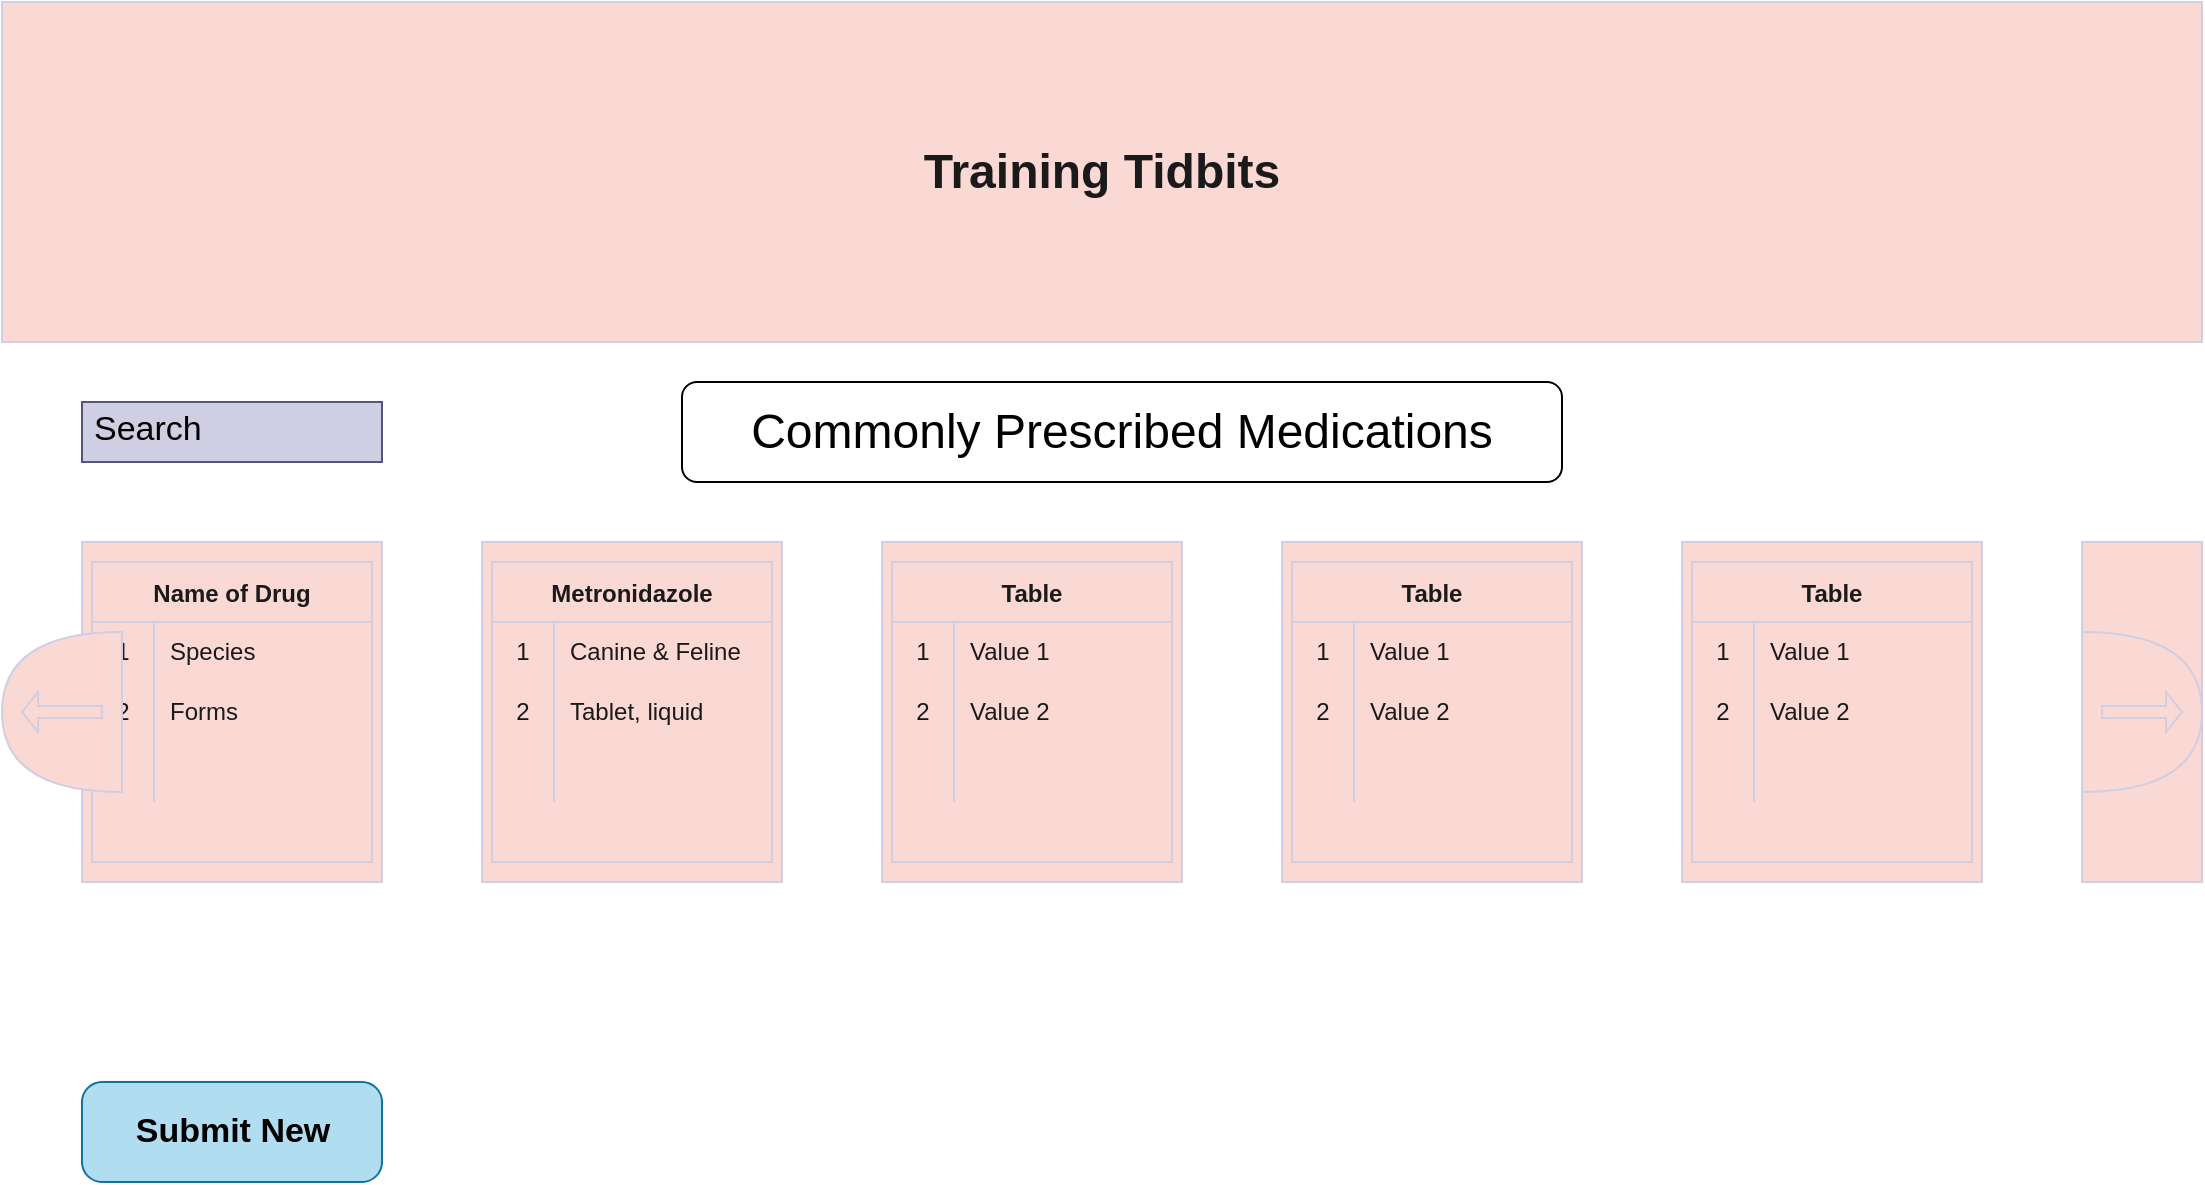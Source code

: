 <mxfile version="19.0.0" type="github">
  <diagram id="wSAhBkBn5iiVWKkVrrop" name="Page-1">
    <mxGraphModel dx="1351" dy="877" grid="1" gridSize="10" guides="1" tooltips="1" connect="1" arrows="1" fold="1" page="1" pageScale="1" pageWidth="1100" pageHeight="850" math="0" shadow="0">
      <root>
        <mxCell id="0" />
        <mxCell id="1" parent="0" />
        <mxCell id="mTqU1Bu4WtuTapaBsfUl-72" value="" style="whiteSpace=wrap;html=1;fillColor=#FAD9D5;strokeColor=#D0CEE2;fontColor=#1A1A1A;" parent="1" vertex="1">
          <mxGeometry x="1040" y="280" width="60" height="170" as="geometry" />
        </mxCell>
        <mxCell id="mTqU1Bu4WtuTapaBsfUl-1" value="" style="whiteSpace=wrap;html=1;fillColor=#FAD9D5;strokeColor=#D0CEE2;fontColor=#1A1A1A;" parent="1" vertex="1">
          <mxGeometry x="40" y="280" width="150" height="170" as="geometry" />
        </mxCell>
        <mxCell id="mTqU1Bu4WtuTapaBsfUl-2" value="" style="whiteSpace=wrap;html=1;fillColor=#FAD9D5;strokeColor=#D0CEE2;fontColor=#1A1A1A;" parent="1" vertex="1">
          <mxGeometry x="240" y="280" width="150" height="170" as="geometry" />
        </mxCell>
        <mxCell id="mTqU1Bu4WtuTapaBsfUl-3" value="" style="whiteSpace=wrap;html=1;fillColor=#FAD9D5;strokeColor=#D0CEE2;fontColor=#1A1A1A;" parent="1" vertex="1">
          <mxGeometry x="440" y="280" width="150" height="170" as="geometry" />
        </mxCell>
        <mxCell id="mTqU1Bu4WtuTapaBsfUl-4" value="" style="whiteSpace=wrap;html=1;fillColor=#FAD9D5;strokeColor=#D0CEE2;fontColor=#1A1A1A;" parent="1" vertex="1">
          <mxGeometry x="640" y="280" width="150" height="170" as="geometry" />
        </mxCell>
        <mxCell id="mTqU1Bu4WtuTapaBsfUl-5" value="" style="whiteSpace=wrap;html=1;fillColor=#FAD9D5;strokeColor=#D0CEE2;fontColor=#1A1A1A;" parent="1" vertex="1">
          <mxGeometry x="840" y="280" width="150" height="170" as="geometry" />
        </mxCell>
        <mxCell id="mTqU1Bu4WtuTapaBsfUl-6" value="&lt;h1 style=&quot;&quot;&gt;Training Tidbits&lt;/h1&gt;" style="whiteSpace=wrap;html=1;fillColor=#FAD9D5;strokeColor=#D0CEE2;fontColor=#1A1A1A;fontStyle=1;fontFamily=Helvetica;" parent="1" vertex="1">
          <mxGeometry y="10" width="1100" height="170" as="geometry" />
        </mxCell>
        <mxCell id="mTqU1Bu4WtuTapaBsfUl-7" value="Submit New" style="strokeWidth=1;shadow=0;dashed=0;align=center;shape=mxgraph.mockup.buttons.button;mainText=;buttonStyle=round;fontSize=17;fontStyle=1;fillColor=#b1ddf0;strokeColor=#10739e;labelBackgroundColor=none;html=1;" parent="1" vertex="1">
          <mxGeometry x="40" y="550" width="150" height="50" as="geometry" />
        </mxCell>
        <mxCell id="mTqU1Bu4WtuTapaBsfUl-13" value="Name of Drug" style="shape=table;startSize=30;container=1;collapsible=0;childLayout=tableLayout;fixedRows=1;rowLines=0;fontStyle=1;fillColor=#FAD9D5;strokeColor=#D0CEE2;fontColor=#1A1A1A;" parent="1" vertex="1">
          <mxGeometry x="45" y="290" width="140" height="150" as="geometry" />
        </mxCell>
        <mxCell id="mTqU1Bu4WtuTapaBsfUl-14" value="" style="shape=tableRow;horizontal=0;startSize=0;swimlaneHead=0;swimlaneBody=0;top=0;left=0;bottom=0;right=0;collapsible=0;dropTarget=0;fillColor=none;points=[[0,0.5],[1,0.5]];portConstraint=eastwest;strokeColor=#D0CEE2;fontColor=#1A1A1A;" parent="mTqU1Bu4WtuTapaBsfUl-13" vertex="1">
          <mxGeometry y="30" width="140" height="30" as="geometry" />
        </mxCell>
        <mxCell id="mTqU1Bu4WtuTapaBsfUl-15" value="1" style="shape=partialRectangle;html=1;whiteSpace=wrap;connectable=0;fillColor=none;top=0;left=0;bottom=0;right=0;overflow=hidden;pointerEvents=1;strokeColor=#D0CEE2;fontColor=#1A1A1A;" parent="mTqU1Bu4WtuTapaBsfUl-14" vertex="1">
          <mxGeometry width="31" height="30" as="geometry">
            <mxRectangle width="31" height="30" as="alternateBounds" />
          </mxGeometry>
        </mxCell>
        <mxCell id="mTqU1Bu4WtuTapaBsfUl-16" value="Species" style="shape=partialRectangle;html=1;whiteSpace=wrap;connectable=0;fillColor=none;top=0;left=0;bottom=0;right=0;align=left;spacingLeft=6;overflow=hidden;strokeColor=#D0CEE2;fontColor=#1A1A1A;" parent="mTqU1Bu4WtuTapaBsfUl-14" vertex="1">
          <mxGeometry x="31" width="109" height="30" as="geometry">
            <mxRectangle width="109" height="30" as="alternateBounds" />
          </mxGeometry>
        </mxCell>
        <mxCell id="mTqU1Bu4WtuTapaBsfUl-17" value="" style="shape=tableRow;horizontal=0;startSize=0;swimlaneHead=0;swimlaneBody=0;top=0;left=0;bottom=0;right=0;collapsible=0;dropTarget=0;fillColor=none;points=[[0,0.5],[1,0.5]];portConstraint=eastwest;strokeColor=#D0CEE2;fontColor=#1A1A1A;" parent="mTqU1Bu4WtuTapaBsfUl-13" vertex="1">
          <mxGeometry y="60" width="140" height="30" as="geometry" />
        </mxCell>
        <mxCell id="mTqU1Bu4WtuTapaBsfUl-18" value="2" style="shape=partialRectangle;html=1;whiteSpace=wrap;connectable=0;fillColor=none;top=0;left=0;bottom=0;right=0;overflow=hidden;strokeColor=#D0CEE2;fontColor=#1A1A1A;" parent="mTqU1Bu4WtuTapaBsfUl-17" vertex="1">
          <mxGeometry width="31" height="30" as="geometry">
            <mxRectangle width="31" height="30" as="alternateBounds" />
          </mxGeometry>
        </mxCell>
        <mxCell id="mTqU1Bu4WtuTapaBsfUl-19" value="Forms" style="shape=partialRectangle;html=1;whiteSpace=wrap;connectable=0;fillColor=none;top=0;left=0;bottom=0;right=0;align=left;spacingLeft=6;overflow=hidden;strokeColor=#D0CEE2;fontColor=#1A1A1A;" parent="mTqU1Bu4WtuTapaBsfUl-17" vertex="1">
          <mxGeometry x="31" width="109" height="30" as="geometry">
            <mxRectangle width="109" height="30" as="alternateBounds" />
          </mxGeometry>
        </mxCell>
        <mxCell id="mTqU1Bu4WtuTapaBsfUl-20" value="" style="shape=tableRow;horizontal=0;startSize=0;swimlaneHead=0;swimlaneBody=0;top=0;left=0;bottom=0;right=0;collapsible=0;dropTarget=0;fillColor=none;points=[[0,0.5],[1,0.5]];portConstraint=eastwest;strokeColor=#D0CEE2;fontColor=#1A1A1A;" parent="mTqU1Bu4WtuTapaBsfUl-13" vertex="1">
          <mxGeometry y="90" width="140" height="30" as="geometry" />
        </mxCell>
        <mxCell id="mTqU1Bu4WtuTapaBsfUl-21" value="" style="shape=partialRectangle;html=1;whiteSpace=wrap;connectable=0;fillColor=none;top=0;left=0;bottom=0;right=0;overflow=hidden;strokeColor=#D0CEE2;fontColor=#1A1A1A;" parent="mTqU1Bu4WtuTapaBsfUl-20" vertex="1">
          <mxGeometry width="31" height="30" as="geometry">
            <mxRectangle width="31" height="30" as="alternateBounds" />
          </mxGeometry>
        </mxCell>
        <mxCell id="mTqU1Bu4WtuTapaBsfUl-22" value="" style="shape=partialRectangle;html=1;whiteSpace=wrap;connectable=0;fillColor=none;top=0;left=0;bottom=0;right=0;align=left;spacingLeft=6;overflow=hidden;strokeColor=#D0CEE2;fontColor=#1A1A1A;" parent="mTqU1Bu4WtuTapaBsfUl-20" vertex="1">
          <mxGeometry x="31" width="109" height="30" as="geometry">
            <mxRectangle width="109" height="30" as="alternateBounds" />
          </mxGeometry>
        </mxCell>
        <mxCell id="mTqU1Bu4WtuTapaBsfUl-23" value="Metronidazole" style="shape=table;startSize=30;container=1;collapsible=0;childLayout=tableLayout;fixedRows=1;rowLines=0;fontStyle=1;fillColor=#FAD9D5;strokeColor=#D0CEE2;fontColor=#1A1A1A;" parent="1" vertex="1">
          <mxGeometry x="245" y="290" width="140" height="150" as="geometry" />
        </mxCell>
        <mxCell id="mTqU1Bu4WtuTapaBsfUl-24" value="" style="shape=tableRow;horizontal=0;startSize=0;swimlaneHead=0;swimlaneBody=0;top=0;left=0;bottom=0;right=0;collapsible=0;dropTarget=0;fillColor=none;points=[[0,0.5],[1,0.5]];portConstraint=eastwest;strokeColor=#D0CEE2;fontColor=#1A1A1A;" parent="mTqU1Bu4WtuTapaBsfUl-23" vertex="1">
          <mxGeometry y="30" width="140" height="30" as="geometry" />
        </mxCell>
        <mxCell id="mTqU1Bu4WtuTapaBsfUl-25" value="1" style="shape=partialRectangle;html=1;whiteSpace=wrap;connectable=0;fillColor=none;top=0;left=0;bottom=0;right=0;overflow=hidden;pointerEvents=1;strokeColor=#D0CEE2;fontColor=#1A1A1A;" parent="mTqU1Bu4WtuTapaBsfUl-24" vertex="1">
          <mxGeometry width="31" height="30" as="geometry">
            <mxRectangle width="31" height="30" as="alternateBounds" />
          </mxGeometry>
        </mxCell>
        <mxCell id="mTqU1Bu4WtuTapaBsfUl-26" value="Canine &amp;amp; Feline" style="shape=partialRectangle;html=1;whiteSpace=wrap;connectable=0;fillColor=none;top=0;left=0;bottom=0;right=0;align=left;spacingLeft=6;overflow=hidden;strokeColor=#D0CEE2;fontColor=#1A1A1A;" parent="mTqU1Bu4WtuTapaBsfUl-24" vertex="1">
          <mxGeometry x="31" width="109" height="30" as="geometry">
            <mxRectangle width="109" height="30" as="alternateBounds" />
          </mxGeometry>
        </mxCell>
        <mxCell id="mTqU1Bu4WtuTapaBsfUl-27" value="" style="shape=tableRow;horizontal=0;startSize=0;swimlaneHead=0;swimlaneBody=0;top=0;left=0;bottom=0;right=0;collapsible=0;dropTarget=0;fillColor=none;points=[[0,0.5],[1,0.5]];portConstraint=eastwest;strokeColor=#D0CEE2;fontColor=#1A1A1A;" parent="mTqU1Bu4WtuTapaBsfUl-23" vertex="1">
          <mxGeometry y="60" width="140" height="30" as="geometry" />
        </mxCell>
        <mxCell id="mTqU1Bu4WtuTapaBsfUl-28" value="2" style="shape=partialRectangle;html=1;whiteSpace=wrap;connectable=0;fillColor=none;top=0;left=0;bottom=0;right=0;overflow=hidden;strokeColor=#D0CEE2;fontColor=#1A1A1A;" parent="mTqU1Bu4WtuTapaBsfUl-27" vertex="1">
          <mxGeometry width="31" height="30" as="geometry">
            <mxRectangle width="31" height="30" as="alternateBounds" />
          </mxGeometry>
        </mxCell>
        <mxCell id="mTqU1Bu4WtuTapaBsfUl-29" value="Tablet, liquid" style="shape=partialRectangle;html=1;whiteSpace=wrap;connectable=0;fillColor=none;top=0;left=0;bottom=0;right=0;align=left;spacingLeft=6;overflow=hidden;strokeColor=#D0CEE2;fontColor=#1A1A1A;" parent="mTqU1Bu4WtuTapaBsfUl-27" vertex="1">
          <mxGeometry x="31" width="109" height="30" as="geometry">
            <mxRectangle width="109" height="30" as="alternateBounds" />
          </mxGeometry>
        </mxCell>
        <mxCell id="mTqU1Bu4WtuTapaBsfUl-30" value="" style="shape=tableRow;horizontal=0;startSize=0;swimlaneHead=0;swimlaneBody=0;top=0;left=0;bottom=0;right=0;collapsible=0;dropTarget=0;fillColor=none;points=[[0,0.5],[1,0.5]];portConstraint=eastwest;strokeColor=#D0CEE2;fontColor=#1A1A1A;" parent="mTqU1Bu4WtuTapaBsfUl-23" vertex="1">
          <mxGeometry y="90" width="140" height="30" as="geometry" />
        </mxCell>
        <mxCell id="mTqU1Bu4WtuTapaBsfUl-31" value="" style="shape=partialRectangle;html=1;whiteSpace=wrap;connectable=0;fillColor=none;top=0;left=0;bottom=0;right=0;overflow=hidden;strokeColor=#D0CEE2;fontColor=#1A1A1A;" parent="mTqU1Bu4WtuTapaBsfUl-30" vertex="1">
          <mxGeometry width="31" height="30" as="geometry">
            <mxRectangle width="31" height="30" as="alternateBounds" />
          </mxGeometry>
        </mxCell>
        <mxCell id="mTqU1Bu4WtuTapaBsfUl-32" value="" style="shape=partialRectangle;html=1;whiteSpace=wrap;connectable=0;fillColor=none;top=0;left=0;bottom=0;right=0;align=left;spacingLeft=6;overflow=hidden;strokeColor=#D0CEE2;fontColor=#1A1A1A;" parent="mTqU1Bu4WtuTapaBsfUl-30" vertex="1">
          <mxGeometry x="31" width="109" height="30" as="geometry">
            <mxRectangle width="109" height="30" as="alternateBounds" />
          </mxGeometry>
        </mxCell>
        <mxCell id="mTqU1Bu4WtuTapaBsfUl-33" value="Table" style="shape=table;startSize=30;container=1;collapsible=0;childLayout=tableLayout;fixedRows=1;rowLines=0;fontStyle=1;fillColor=#FAD9D5;strokeColor=#D0CEE2;fontColor=#1A1A1A;" parent="1" vertex="1">
          <mxGeometry x="445" y="290" width="140" height="150" as="geometry" />
        </mxCell>
        <mxCell id="mTqU1Bu4WtuTapaBsfUl-34" value="" style="shape=tableRow;horizontal=0;startSize=0;swimlaneHead=0;swimlaneBody=0;top=0;left=0;bottom=0;right=0;collapsible=0;dropTarget=0;fillColor=none;points=[[0,0.5],[1,0.5]];portConstraint=eastwest;strokeColor=#D0CEE2;fontColor=#1A1A1A;" parent="mTqU1Bu4WtuTapaBsfUl-33" vertex="1">
          <mxGeometry y="30" width="140" height="30" as="geometry" />
        </mxCell>
        <mxCell id="mTqU1Bu4WtuTapaBsfUl-35" value="1" style="shape=partialRectangle;html=1;whiteSpace=wrap;connectable=0;fillColor=none;top=0;left=0;bottom=0;right=0;overflow=hidden;pointerEvents=1;strokeColor=#D0CEE2;fontColor=#1A1A1A;" parent="mTqU1Bu4WtuTapaBsfUl-34" vertex="1">
          <mxGeometry width="31" height="30" as="geometry">
            <mxRectangle width="31" height="30" as="alternateBounds" />
          </mxGeometry>
        </mxCell>
        <mxCell id="mTqU1Bu4WtuTapaBsfUl-36" value="Value 1" style="shape=partialRectangle;html=1;whiteSpace=wrap;connectable=0;fillColor=none;top=0;left=0;bottom=0;right=0;align=left;spacingLeft=6;overflow=hidden;strokeColor=#D0CEE2;fontColor=#1A1A1A;" parent="mTqU1Bu4WtuTapaBsfUl-34" vertex="1">
          <mxGeometry x="31" width="109" height="30" as="geometry">
            <mxRectangle width="109" height="30" as="alternateBounds" />
          </mxGeometry>
        </mxCell>
        <mxCell id="mTqU1Bu4WtuTapaBsfUl-37" value="" style="shape=tableRow;horizontal=0;startSize=0;swimlaneHead=0;swimlaneBody=0;top=0;left=0;bottom=0;right=0;collapsible=0;dropTarget=0;fillColor=none;points=[[0,0.5],[1,0.5]];portConstraint=eastwest;strokeColor=#D0CEE2;fontColor=#1A1A1A;" parent="mTqU1Bu4WtuTapaBsfUl-33" vertex="1">
          <mxGeometry y="60" width="140" height="30" as="geometry" />
        </mxCell>
        <mxCell id="mTqU1Bu4WtuTapaBsfUl-38" value="2" style="shape=partialRectangle;html=1;whiteSpace=wrap;connectable=0;fillColor=none;top=0;left=0;bottom=0;right=0;overflow=hidden;strokeColor=#D0CEE2;fontColor=#1A1A1A;" parent="mTqU1Bu4WtuTapaBsfUl-37" vertex="1">
          <mxGeometry width="31" height="30" as="geometry">
            <mxRectangle width="31" height="30" as="alternateBounds" />
          </mxGeometry>
        </mxCell>
        <mxCell id="mTqU1Bu4WtuTapaBsfUl-39" value="Value 2" style="shape=partialRectangle;html=1;whiteSpace=wrap;connectable=0;fillColor=none;top=0;left=0;bottom=0;right=0;align=left;spacingLeft=6;overflow=hidden;strokeColor=#D0CEE2;fontColor=#1A1A1A;" parent="mTqU1Bu4WtuTapaBsfUl-37" vertex="1">
          <mxGeometry x="31" width="109" height="30" as="geometry">
            <mxRectangle width="109" height="30" as="alternateBounds" />
          </mxGeometry>
        </mxCell>
        <mxCell id="mTqU1Bu4WtuTapaBsfUl-40" value="" style="shape=tableRow;horizontal=0;startSize=0;swimlaneHead=0;swimlaneBody=0;top=0;left=0;bottom=0;right=0;collapsible=0;dropTarget=0;fillColor=none;points=[[0,0.5],[1,0.5]];portConstraint=eastwest;strokeColor=#D0CEE2;fontColor=#1A1A1A;" parent="mTqU1Bu4WtuTapaBsfUl-33" vertex="1">
          <mxGeometry y="90" width="140" height="30" as="geometry" />
        </mxCell>
        <mxCell id="mTqU1Bu4WtuTapaBsfUl-41" value="" style="shape=partialRectangle;html=1;whiteSpace=wrap;connectable=0;fillColor=none;top=0;left=0;bottom=0;right=0;overflow=hidden;strokeColor=#D0CEE2;fontColor=#1A1A1A;" parent="mTqU1Bu4WtuTapaBsfUl-40" vertex="1">
          <mxGeometry width="31" height="30" as="geometry">
            <mxRectangle width="31" height="30" as="alternateBounds" />
          </mxGeometry>
        </mxCell>
        <mxCell id="mTqU1Bu4WtuTapaBsfUl-42" value="" style="shape=partialRectangle;html=1;whiteSpace=wrap;connectable=0;fillColor=none;top=0;left=0;bottom=0;right=0;align=left;spacingLeft=6;overflow=hidden;strokeColor=#D0CEE2;fontColor=#1A1A1A;" parent="mTqU1Bu4WtuTapaBsfUl-40" vertex="1">
          <mxGeometry x="31" width="109" height="30" as="geometry">
            <mxRectangle width="109" height="30" as="alternateBounds" />
          </mxGeometry>
        </mxCell>
        <mxCell id="mTqU1Bu4WtuTapaBsfUl-43" value="Table" style="shape=table;startSize=30;container=1;collapsible=0;childLayout=tableLayout;fixedRows=1;rowLines=0;fontStyle=1;fillColor=#FAD9D5;strokeColor=#D0CEE2;fontColor=#1A1A1A;" parent="1" vertex="1">
          <mxGeometry x="645" y="290" width="140" height="150" as="geometry" />
        </mxCell>
        <mxCell id="mTqU1Bu4WtuTapaBsfUl-44" value="" style="shape=tableRow;horizontal=0;startSize=0;swimlaneHead=0;swimlaneBody=0;top=0;left=0;bottom=0;right=0;collapsible=0;dropTarget=0;fillColor=none;points=[[0,0.5],[1,0.5]];portConstraint=eastwest;strokeColor=#D0CEE2;fontColor=#1A1A1A;" parent="mTqU1Bu4WtuTapaBsfUl-43" vertex="1">
          <mxGeometry y="30" width="140" height="30" as="geometry" />
        </mxCell>
        <mxCell id="mTqU1Bu4WtuTapaBsfUl-45" value="1" style="shape=partialRectangle;html=1;whiteSpace=wrap;connectable=0;fillColor=none;top=0;left=0;bottom=0;right=0;overflow=hidden;pointerEvents=1;strokeColor=#D0CEE2;fontColor=#1A1A1A;" parent="mTqU1Bu4WtuTapaBsfUl-44" vertex="1">
          <mxGeometry width="31" height="30" as="geometry">
            <mxRectangle width="31" height="30" as="alternateBounds" />
          </mxGeometry>
        </mxCell>
        <mxCell id="mTqU1Bu4WtuTapaBsfUl-46" value="Value 1" style="shape=partialRectangle;html=1;whiteSpace=wrap;connectable=0;fillColor=none;top=0;left=0;bottom=0;right=0;align=left;spacingLeft=6;overflow=hidden;strokeColor=#D0CEE2;fontColor=#1A1A1A;" parent="mTqU1Bu4WtuTapaBsfUl-44" vertex="1">
          <mxGeometry x="31" width="109" height="30" as="geometry">
            <mxRectangle width="109" height="30" as="alternateBounds" />
          </mxGeometry>
        </mxCell>
        <mxCell id="mTqU1Bu4WtuTapaBsfUl-47" value="" style="shape=tableRow;horizontal=0;startSize=0;swimlaneHead=0;swimlaneBody=0;top=0;left=0;bottom=0;right=0;collapsible=0;dropTarget=0;fillColor=none;points=[[0,0.5],[1,0.5]];portConstraint=eastwest;strokeColor=#D0CEE2;fontColor=#1A1A1A;" parent="mTqU1Bu4WtuTapaBsfUl-43" vertex="1">
          <mxGeometry y="60" width="140" height="30" as="geometry" />
        </mxCell>
        <mxCell id="mTqU1Bu4WtuTapaBsfUl-48" value="2" style="shape=partialRectangle;html=1;whiteSpace=wrap;connectable=0;fillColor=none;top=0;left=0;bottom=0;right=0;overflow=hidden;strokeColor=#D0CEE2;fontColor=#1A1A1A;" parent="mTqU1Bu4WtuTapaBsfUl-47" vertex="1">
          <mxGeometry width="31" height="30" as="geometry">
            <mxRectangle width="31" height="30" as="alternateBounds" />
          </mxGeometry>
        </mxCell>
        <mxCell id="mTqU1Bu4WtuTapaBsfUl-49" value="Value 2" style="shape=partialRectangle;html=1;whiteSpace=wrap;connectable=0;fillColor=none;top=0;left=0;bottom=0;right=0;align=left;spacingLeft=6;overflow=hidden;strokeColor=#D0CEE2;fontColor=#1A1A1A;" parent="mTqU1Bu4WtuTapaBsfUl-47" vertex="1">
          <mxGeometry x="31" width="109" height="30" as="geometry">
            <mxRectangle width="109" height="30" as="alternateBounds" />
          </mxGeometry>
        </mxCell>
        <mxCell id="mTqU1Bu4WtuTapaBsfUl-50" value="" style="shape=tableRow;horizontal=0;startSize=0;swimlaneHead=0;swimlaneBody=0;top=0;left=0;bottom=0;right=0;collapsible=0;dropTarget=0;fillColor=none;points=[[0,0.5],[1,0.5]];portConstraint=eastwest;strokeColor=#D0CEE2;fontColor=#1A1A1A;" parent="mTqU1Bu4WtuTapaBsfUl-43" vertex="1">
          <mxGeometry y="90" width="140" height="30" as="geometry" />
        </mxCell>
        <mxCell id="mTqU1Bu4WtuTapaBsfUl-51" value="" style="shape=partialRectangle;html=1;whiteSpace=wrap;connectable=0;fillColor=none;top=0;left=0;bottom=0;right=0;overflow=hidden;strokeColor=#D0CEE2;fontColor=#1A1A1A;" parent="mTqU1Bu4WtuTapaBsfUl-50" vertex="1">
          <mxGeometry width="31" height="30" as="geometry">
            <mxRectangle width="31" height="30" as="alternateBounds" />
          </mxGeometry>
        </mxCell>
        <mxCell id="mTqU1Bu4WtuTapaBsfUl-52" value="" style="shape=partialRectangle;html=1;whiteSpace=wrap;connectable=0;fillColor=none;top=0;left=0;bottom=0;right=0;align=left;spacingLeft=6;overflow=hidden;strokeColor=#D0CEE2;fontColor=#1A1A1A;" parent="mTqU1Bu4WtuTapaBsfUl-50" vertex="1">
          <mxGeometry x="31" width="109" height="30" as="geometry">
            <mxRectangle width="109" height="30" as="alternateBounds" />
          </mxGeometry>
        </mxCell>
        <mxCell id="mTqU1Bu4WtuTapaBsfUl-53" value="Table" style="shape=table;startSize=30;container=1;collapsible=0;childLayout=tableLayout;fixedRows=1;rowLines=0;fontStyle=1;fillColor=#FAD9D5;strokeColor=#D0CEE2;fontColor=#1A1A1A;" parent="1" vertex="1">
          <mxGeometry x="845" y="290" width="140" height="150" as="geometry" />
        </mxCell>
        <mxCell id="mTqU1Bu4WtuTapaBsfUl-54" value="" style="shape=tableRow;horizontal=0;startSize=0;swimlaneHead=0;swimlaneBody=0;top=0;left=0;bottom=0;right=0;collapsible=0;dropTarget=0;fillColor=none;points=[[0,0.5],[1,0.5]];portConstraint=eastwest;strokeColor=#D0CEE2;fontColor=#1A1A1A;" parent="mTqU1Bu4WtuTapaBsfUl-53" vertex="1">
          <mxGeometry y="30" width="140" height="30" as="geometry" />
        </mxCell>
        <mxCell id="mTqU1Bu4WtuTapaBsfUl-55" value="1" style="shape=partialRectangle;html=1;whiteSpace=wrap;connectable=0;fillColor=none;top=0;left=0;bottom=0;right=0;overflow=hidden;pointerEvents=1;strokeColor=#D0CEE2;fontColor=#1A1A1A;" parent="mTqU1Bu4WtuTapaBsfUl-54" vertex="1">
          <mxGeometry width="31" height="30" as="geometry">
            <mxRectangle width="31" height="30" as="alternateBounds" />
          </mxGeometry>
        </mxCell>
        <mxCell id="mTqU1Bu4WtuTapaBsfUl-56" value="Value 1" style="shape=partialRectangle;html=1;whiteSpace=wrap;connectable=0;fillColor=none;top=0;left=0;bottom=0;right=0;align=left;spacingLeft=6;overflow=hidden;strokeColor=#D0CEE2;fontColor=#1A1A1A;" parent="mTqU1Bu4WtuTapaBsfUl-54" vertex="1">
          <mxGeometry x="31" width="109" height="30" as="geometry">
            <mxRectangle width="109" height="30" as="alternateBounds" />
          </mxGeometry>
        </mxCell>
        <mxCell id="mTqU1Bu4WtuTapaBsfUl-57" value="" style="shape=tableRow;horizontal=0;startSize=0;swimlaneHead=0;swimlaneBody=0;top=0;left=0;bottom=0;right=0;collapsible=0;dropTarget=0;fillColor=none;points=[[0,0.5],[1,0.5]];portConstraint=eastwest;strokeColor=#D0CEE2;fontColor=#1A1A1A;" parent="mTqU1Bu4WtuTapaBsfUl-53" vertex="1">
          <mxGeometry y="60" width="140" height="30" as="geometry" />
        </mxCell>
        <mxCell id="mTqU1Bu4WtuTapaBsfUl-58" value="2" style="shape=partialRectangle;html=1;whiteSpace=wrap;connectable=0;fillColor=none;top=0;left=0;bottom=0;right=0;overflow=hidden;strokeColor=#D0CEE2;fontColor=#1A1A1A;" parent="mTqU1Bu4WtuTapaBsfUl-57" vertex="1">
          <mxGeometry width="31" height="30" as="geometry">
            <mxRectangle width="31" height="30" as="alternateBounds" />
          </mxGeometry>
        </mxCell>
        <mxCell id="mTqU1Bu4WtuTapaBsfUl-59" value="Value 2" style="shape=partialRectangle;html=1;whiteSpace=wrap;connectable=0;fillColor=none;top=0;left=0;bottom=0;right=0;align=left;spacingLeft=6;overflow=hidden;strokeColor=#D0CEE2;fontColor=#1A1A1A;" parent="mTqU1Bu4WtuTapaBsfUl-57" vertex="1">
          <mxGeometry x="31" width="109" height="30" as="geometry">
            <mxRectangle width="109" height="30" as="alternateBounds" />
          </mxGeometry>
        </mxCell>
        <mxCell id="mTqU1Bu4WtuTapaBsfUl-60" value="" style="shape=tableRow;horizontal=0;startSize=0;swimlaneHead=0;swimlaneBody=0;top=0;left=0;bottom=0;right=0;collapsible=0;dropTarget=0;fillColor=none;points=[[0,0.5],[1,0.5]];portConstraint=eastwest;strokeColor=#D0CEE2;fontColor=#1A1A1A;" parent="mTqU1Bu4WtuTapaBsfUl-53" vertex="1">
          <mxGeometry y="90" width="140" height="30" as="geometry" />
        </mxCell>
        <mxCell id="mTqU1Bu4WtuTapaBsfUl-61" value="" style="shape=partialRectangle;html=1;whiteSpace=wrap;connectable=0;fillColor=none;top=0;left=0;bottom=0;right=0;overflow=hidden;strokeColor=#D0CEE2;fontColor=#1A1A1A;" parent="mTqU1Bu4WtuTapaBsfUl-60" vertex="1">
          <mxGeometry width="31" height="30" as="geometry">
            <mxRectangle width="31" height="30" as="alternateBounds" />
          </mxGeometry>
        </mxCell>
        <mxCell id="mTqU1Bu4WtuTapaBsfUl-62" value="" style="shape=partialRectangle;html=1;whiteSpace=wrap;connectable=0;fillColor=none;top=0;left=0;bottom=0;right=0;align=left;spacingLeft=6;overflow=hidden;strokeColor=#D0CEE2;fontColor=#1A1A1A;" parent="mTqU1Bu4WtuTapaBsfUl-60" vertex="1">
          <mxGeometry x="31" width="109" height="30" as="geometry">
            <mxRectangle width="109" height="30" as="alternateBounds" />
          </mxGeometry>
        </mxCell>
        <mxCell id="mTqU1Bu4WtuTapaBsfUl-63" value="Search" style="strokeWidth=1;shadow=0;dashed=0;align=center;html=1;shape=mxgraph.mockup.text.textBox;align=left;fontSize=17;spacingLeft=4;spacingTop=-3;mainText=;fillColor=#d0cee2;strokeColor=#56517e;" parent="1" vertex="1">
          <mxGeometry x="40" y="210" width="150" height="30" as="geometry" />
        </mxCell>
        <mxCell id="mTqU1Bu4WtuTapaBsfUl-70" value="" style="shape=or;whiteSpace=wrap;html=1;rotation=-180;fillColor=#FAD9D5;strokeColor=#D0CEE2;fontColor=#1A1A1A;" parent="1" vertex="1">
          <mxGeometry y="325" width="60" height="80" as="geometry" />
        </mxCell>
        <mxCell id="mTqU1Bu4WtuTapaBsfUl-71" value="" style="shape=or;whiteSpace=wrap;html=1;fillColor=#FAD9D5;strokeColor=#D0CEE2;fontColor=#1A1A1A;" parent="1" vertex="1">
          <mxGeometry x="1040" y="325" width="60" height="80" as="geometry" />
        </mxCell>
        <mxCell id="mTqU1Bu4WtuTapaBsfUl-92" value="" style="shape=singleArrow;direction=west;whiteSpace=wrap;html=1;fillColor=#FAD9D5;strokeColor=#D0CEE2;fontColor=#1A1A1A;" parent="1" vertex="1">
          <mxGeometry x="10" y="355" width="40" height="20" as="geometry" />
        </mxCell>
        <mxCell id="mTqU1Bu4WtuTapaBsfUl-93" value="" style="shape=singleArrow;direction=west;whiteSpace=wrap;html=1;rotation=-180;fillColor=#FAD9D5;strokeColor=#D0CEE2;fontColor=#1A1A1A;" parent="1" vertex="1">
          <mxGeometry x="1050" y="355" width="40" height="20" as="geometry" />
        </mxCell>
        <mxCell id="h_-MOUCBoz-yRPNMzMAU-1" value="Commonly Prescribed Medications" style="rounded=1;whiteSpace=wrap;html=1;fontFamily=Helvetica;fontSize=24;" vertex="1" parent="1">
          <mxGeometry x="340" y="200" width="440" height="50" as="geometry" />
        </mxCell>
      </root>
    </mxGraphModel>
  </diagram>
</mxfile>
